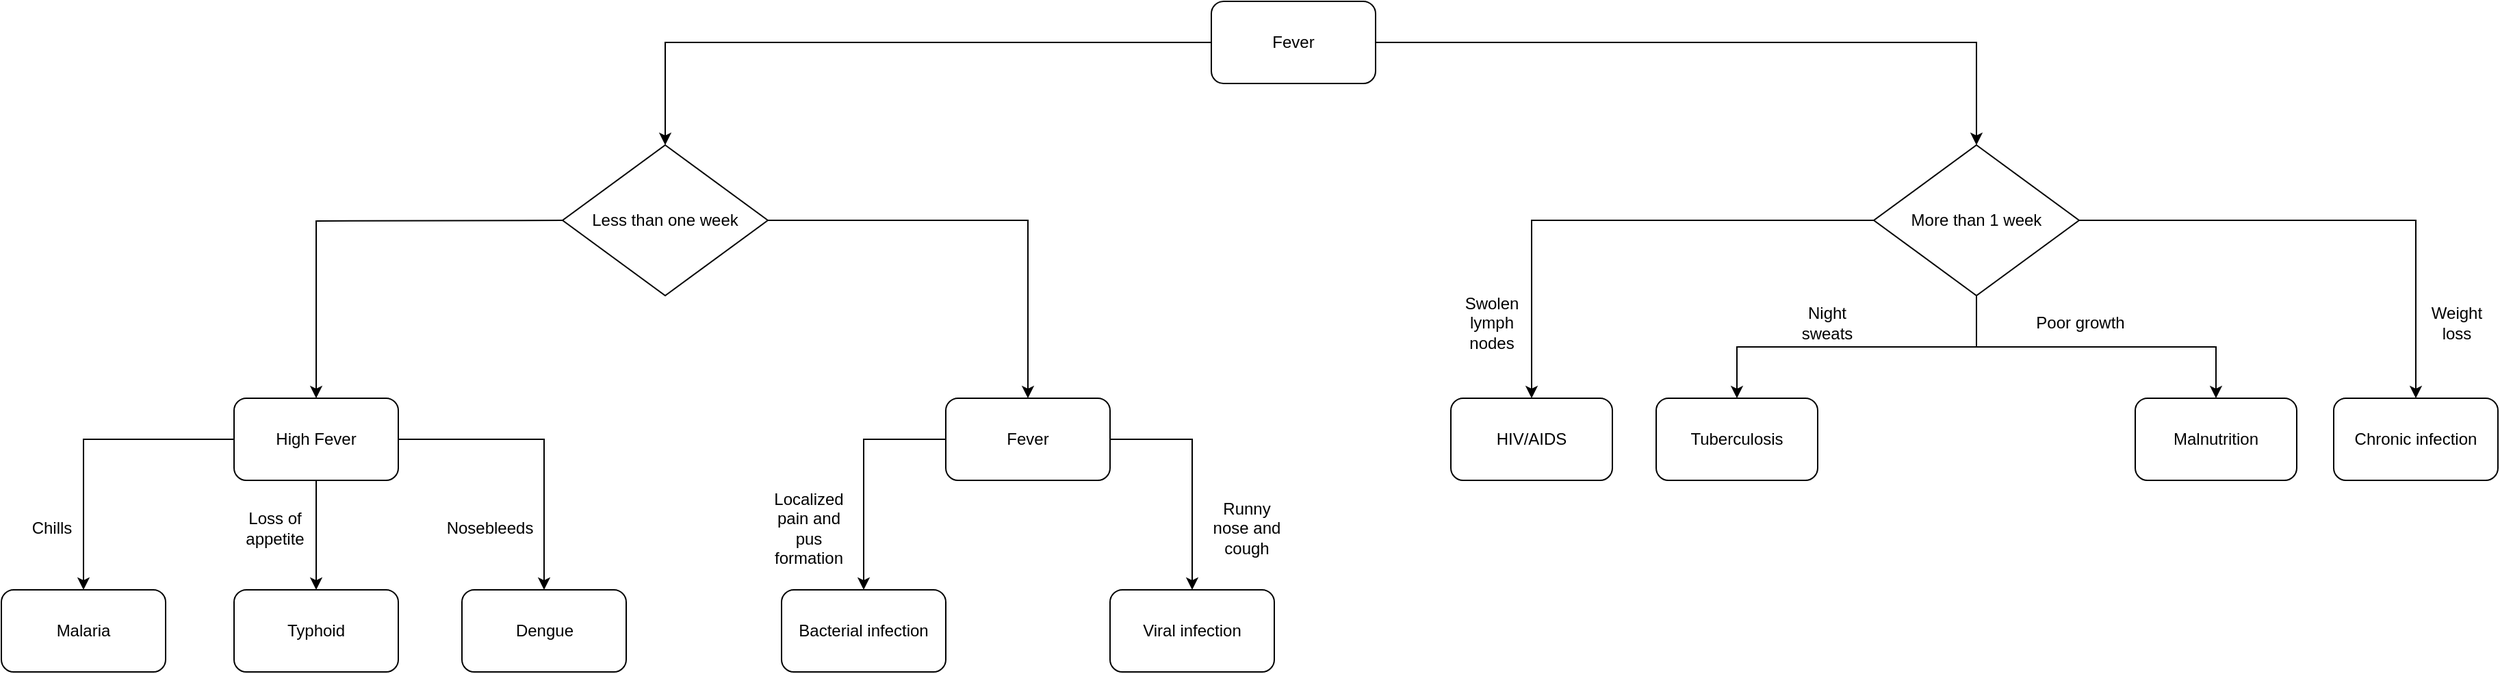 <mxfile version="24.8.6">
  <diagram id="C5RBs43oDa-KdzZeNtuy" name="Fever">
    <mxGraphModel dx="2140" dy="514" grid="1" gridSize="10" guides="1" tooltips="1" connect="1" arrows="1" fold="1" page="1" pageScale="1" pageWidth="1169" pageHeight="827" math="0" shadow="0">
      <root>
        <mxCell id="WIyWlLk6GJQsqaUBKTNV-0" />
        <mxCell id="WIyWlLk6GJQsqaUBKTNV-1" parent="WIyWlLk6GJQsqaUBKTNV-0" />
        <mxCell id="y3GGjWJshwR39_od9u1j-2" style="edgeStyle=orthogonalEdgeStyle;rounded=0;orthogonalLoop=1;jettySize=auto;html=1;" parent="WIyWlLk6GJQsqaUBKTNV-1" source="y3GGjWJshwR39_od9u1j-0" target="y3GGjWJshwR39_od9u1j-1" edge="1">
          <mxGeometry relative="1" as="geometry" />
        </mxCell>
        <mxCell id="y3GGjWJshwR39_od9u1j-5" style="edgeStyle=orthogonalEdgeStyle;rounded=0;orthogonalLoop=1;jettySize=auto;html=1;exitX=1;exitY=0.5;exitDx=0;exitDy=0;entryX=0.5;entryY=0;entryDx=0;entryDy=0;" parent="WIyWlLk6GJQsqaUBKTNV-1" source="y3GGjWJshwR39_od9u1j-0" target="y3GGjWJshwR39_od9u1j-3" edge="1">
          <mxGeometry relative="1" as="geometry">
            <Array as="points">
              <mxPoint x="1139" y="70" />
            </Array>
          </mxGeometry>
        </mxCell>
        <mxCell id="y3GGjWJshwR39_od9u1j-0" value="Fever" style="rounded=1;whiteSpace=wrap;html=1;" parent="WIyWlLk6GJQsqaUBKTNV-1" vertex="1">
          <mxGeometry x="580" y="40" width="120" height="60" as="geometry" />
        </mxCell>
        <mxCell id="y3GGjWJshwR39_od9u1j-9" style="edgeStyle=orthogonalEdgeStyle;rounded=0;orthogonalLoop=1;jettySize=auto;html=1;exitX=0.5;exitY=1;exitDx=0;exitDy=0;entryX=0.5;entryY=0;entryDx=0;entryDy=0;" parent="WIyWlLk6GJQsqaUBKTNV-1" target="y3GGjWJshwR39_od9u1j-6" edge="1">
          <mxGeometry relative="1" as="geometry">
            <mxPoint x="106.0" y="200" as="sourcePoint" />
            <mxPoint x="-289" y="280" as="targetPoint" />
          </mxGeometry>
        </mxCell>
        <mxCell id="y3GGjWJshwR39_od9u1j-11" style="edgeStyle=orthogonalEdgeStyle;rounded=0;orthogonalLoop=1;jettySize=auto;html=1;exitX=1;exitY=0.5;exitDx=0;exitDy=0;entryX=0.5;entryY=0;entryDx=0;entryDy=0;" parent="WIyWlLk6GJQsqaUBKTNV-1" source="y3GGjWJshwR39_od9u1j-1" target="y3GGjWJshwR39_od9u1j-7" edge="1">
          <mxGeometry relative="1" as="geometry" />
        </mxCell>
        <mxCell id="y3GGjWJshwR39_od9u1j-1" value="Less than one week" style="rhombus;whiteSpace=wrap;html=1;" parent="WIyWlLk6GJQsqaUBKTNV-1" vertex="1">
          <mxGeometry x="106" y="145" width="150" height="110" as="geometry" />
        </mxCell>
        <mxCell id="y3GGjWJshwR39_od9u1j-28" style="edgeStyle=orthogonalEdgeStyle;rounded=0;orthogonalLoop=1;jettySize=auto;html=1;exitX=0;exitY=0.5;exitDx=0;exitDy=0;entryX=0.5;entryY=0;entryDx=0;entryDy=0;" parent="WIyWlLk6GJQsqaUBKTNV-1" source="y3GGjWJshwR39_od9u1j-3" target="y3GGjWJshwR39_od9u1j-27" edge="1">
          <mxGeometry relative="1" as="geometry" />
        </mxCell>
        <mxCell id="y3GGjWJshwR39_od9u1j-31" style="edgeStyle=orthogonalEdgeStyle;rounded=0;orthogonalLoop=1;jettySize=auto;html=1;exitX=0.5;exitY=1;exitDx=0;exitDy=0;" parent="WIyWlLk6GJQsqaUBKTNV-1" source="y3GGjWJshwR39_od9u1j-3" target="y3GGjWJshwR39_od9u1j-30" edge="1">
          <mxGeometry relative="1" as="geometry" />
        </mxCell>
        <mxCell id="y3GGjWJshwR39_od9u1j-35" style="edgeStyle=orthogonalEdgeStyle;rounded=0;orthogonalLoop=1;jettySize=auto;html=1;exitX=0.5;exitY=1;exitDx=0;exitDy=0;entryX=0.5;entryY=0;entryDx=0;entryDy=0;" parent="WIyWlLk6GJQsqaUBKTNV-1" source="y3GGjWJshwR39_od9u1j-3" target="y3GGjWJshwR39_od9u1j-34" edge="1">
          <mxGeometry relative="1" as="geometry" />
        </mxCell>
        <mxCell id="y3GGjWJshwR39_od9u1j-38" style="edgeStyle=orthogonalEdgeStyle;rounded=0;orthogonalLoop=1;jettySize=auto;html=1;exitX=1;exitY=0.5;exitDx=0;exitDy=0;entryX=0.5;entryY=0;entryDx=0;entryDy=0;" parent="WIyWlLk6GJQsqaUBKTNV-1" source="y3GGjWJshwR39_od9u1j-3" target="y3GGjWJshwR39_od9u1j-37" edge="1">
          <mxGeometry relative="1" as="geometry" />
        </mxCell>
        <mxCell id="y3GGjWJshwR39_od9u1j-3" value="More than 1 week" style="rhombus;whiteSpace=wrap;html=1;" parent="WIyWlLk6GJQsqaUBKTNV-1" vertex="1">
          <mxGeometry x="1064" y="145" width="150" height="110" as="geometry" />
        </mxCell>
        <mxCell id="y3GGjWJshwR39_od9u1j-15" style="edgeStyle=orthogonalEdgeStyle;rounded=0;orthogonalLoop=1;jettySize=auto;html=1;exitX=0;exitY=0.5;exitDx=0;exitDy=0;entryX=0.5;entryY=0;entryDx=0;entryDy=0;" parent="WIyWlLk6GJQsqaUBKTNV-1" source="y3GGjWJshwR39_od9u1j-6" target="y3GGjWJshwR39_od9u1j-12" edge="1">
          <mxGeometry relative="1" as="geometry" />
        </mxCell>
        <mxCell id="y3GGjWJshwR39_od9u1j-16" style="edgeStyle=orthogonalEdgeStyle;rounded=0;orthogonalLoop=1;jettySize=auto;html=1;exitX=0.5;exitY=1;exitDx=0;exitDy=0;entryX=0.5;entryY=0;entryDx=0;entryDy=0;" parent="WIyWlLk6GJQsqaUBKTNV-1" source="y3GGjWJshwR39_od9u1j-6" target="y3GGjWJshwR39_od9u1j-13" edge="1">
          <mxGeometry relative="1" as="geometry" />
        </mxCell>
        <mxCell id="y3GGjWJshwR39_od9u1j-17" style="edgeStyle=orthogonalEdgeStyle;rounded=0;orthogonalLoop=1;jettySize=auto;html=1;exitX=1;exitY=0.5;exitDx=0;exitDy=0;entryX=0.5;entryY=0;entryDx=0;entryDy=0;" parent="WIyWlLk6GJQsqaUBKTNV-1" source="y3GGjWJshwR39_od9u1j-6" target="y3GGjWJshwR39_od9u1j-14" edge="1">
          <mxGeometry relative="1" as="geometry" />
        </mxCell>
        <mxCell id="y3GGjWJshwR39_od9u1j-6" value="High Fever" style="rounded=1;whiteSpace=wrap;html=1;" parent="WIyWlLk6GJQsqaUBKTNV-1" vertex="1">
          <mxGeometry x="-134" y="330" width="120" height="60" as="geometry" />
        </mxCell>
        <mxCell id="y3GGjWJshwR39_od9u1j-23" style="edgeStyle=orthogonalEdgeStyle;rounded=0;orthogonalLoop=1;jettySize=auto;html=1;exitX=1;exitY=0.5;exitDx=0;exitDy=0;entryX=0.5;entryY=0;entryDx=0;entryDy=0;" parent="WIyWlLk6GJQsqaUBKTNV-1" source="y3GGjWJshwR39_od9u1j-7" target="y3GGjWJshwR39_od9u1j-22" edge="1">
          <mxGeometry relative="1" as="geometry" />
        </mxCell>
        <mxCell id="y3GGjWJshwR39_od9u1j-24" style="edgeStyle=orthogonalEdgeStyle;rounded=0;orthogonalLoop=1;jettySize=auto;html=1;exitX=0;exitY=0.5;exitDx=0;exitDy=0;entryX=0.5;entryY=0;entryDx=0;entryDy=0;" parent="WIyWlLk6GJQsqaUBKTNV-1" source="y3GGjWJshwR39_od9u1j-7" target="y3GGjWJshwR39_od9u1j-21" edge="1">
          <mxGeometry relative="1" as="geometry" />
        </mxCell>
        <mxCell id="y3GGjWJshwR39_od9u1j-7" value="Fever" style="rounded=1;whiteSpace=wrap;html=1;" parent="WIyWlLk6GJQsqaUBKTNV-1" vertex="1">
          <mxGeometry x="386" y="330" width="120" height="60" as="geometry" />
        </mxCell>
        <mxCell id="y3GGjWJshwR39_od9u1j-12" value="Malaria" style="rounded=1;whiteSpace=wrap;html=1;" parent="WIyWlLk6GJQsqaUBKTNV-1" vertex="1">
          <mxGeometry x="-304" y="470" width="120" height="60" as="geometry" />
        </mxCell>
        <mxCell id="y3GGjWJshwR39_od9u1j-13" value="Typhoid" style="rounded=1;whiteSpace=wrap;html=1;" parent="WIyWlLk6GJQsqaUBKTNV-1" vertex="1">
          <mxGeometry x="-134" y="470" width="120" height="60" as="geometry" />
        </mxCell>
        <mxCell id="y3GGjWJshwR39_od9u1j-14" value="Dengue" style="rounded=1;whiteSpace=wrap;html=1;" parent="WIyWlLk6GJQsqaUBKTNV-1" vertex="1">
          <mxGeometry x="32.5" y="470" width="120" height="60" as="geometry" />
        </mxCell>
        <mxCell id="y3GGjWJshwR39_od9u1j-18" value="Chills" style="text;html=1;align=center;verticalAlign=middle;whiteSpace=wrap;rounded=0;" parent="WIyWlLk6GJQsqaUBKTNV-1" vertex="1">
          <mxGeometry x="-297" y="410" width="60" height="30" as="geometry" />
        </mxCell>
        <mxCell id="y3GGjWJshwR39_od9u1j-19" value="Loss of appetite" style="text;html=1;align=center;verticalAlign=middle;whiteSpace=wrap;rounded=0;" parent="WIyWlLk6GJQsqaUBKTNV-1" vertex="1">
          <mxGeometry x="-134" y="410" width="60" height="30" as="geometry" />
        </mxCell>
        <mxCell id="y3GGjWJshwR39_od9u1j-20" value="Nosebleeds" style="text;html=1;align=center;verticalAlign=middle;whiteSpace=wrap;rounded=0;" parent="WIyWlLk6GJQsqaUBKTNV-1" vertex="1">
          <mxGeometry x="23" y="410" width="60" height="30" as="geometry" />
        </mxCell>
        <mxCell id="y3GGjWJshwR39_od9u1j-21" value="Bacterial infection" style="rounded=1;whiteSpace=wrap;html=1;" parent="WIyWlLk6GJQsqaUBKTNV-1" vertex="1">
          <mxGeometry x="266" y="470" width="120" height="60" as="geometry" />
        </mxCell>
        <mxCell id="y3GGjWJshwR39_od9u1j-22" value="Viral infection" style="rounded=1;whiteSpace=wrap;html=1;" parent="WIyWlLk6GJQsqaUBKTNV-1" vertex="1">
          <mxGeometry x="506" y="470" width="120" height="60" as="geometry" />
        </mxCell>
        <mxCell id="y3GGjWJshwR39_od9u1j-25" value="Localized pain and pus formation" style="text;html=1;align=center;verticalAlign=middle;whiteSpace=wrap;rounded=0;" parent="WIyWlLk6GJQsqaUBKTNV-1" vertex="1">
          <mxGeometry x="256" y="410" width="60" height="30" as="geometry" />
        </mxCell>
        <mxCell id="y3GGjWJshwR39_od9u1j-26" value="Runny nose and cough" style="text;html=1;align=center;verticalAlign=middle;whiteSpace=wrap;rounded=0;" parent="WIyWlLk6GJQsqaUBKTNV-1" vertex="1">
          <mxGeometry x="576" y="410" width="60" height="30" as="geometry" />
        </mxCell>
        <mxCell id="y3GGjWJshwR39_od9u1j-27" value="HIV/AIDS" style="rounded=1;whiteSpace=wrap;html=1;" parent="WIyWlLk6GJQsqaUBKTNV-1" vertex="1">
          <mxGeometry x="755" y="330" width="118" height="60" as="geometry" />
        </mxCell>
        <mxCell id="y3GGjWJshwR39_od9u1j-29" value="Swolen lymph nodes" style="text;html=1;align=center;verticalAlign=middle;whiteSpace=wrap;rounded=0;" parent="WIyWlLk6GJQsqaUBKTNV-1" vertex="1">
          <mxGeometry x="755" y="260" width="60" height="30" as="geometry" />
        </mxCell>
        <mxCell id="y3GGjWJshwR39_od9u1j-30" value="Tuberculosis" style="rounded=1;whiteSpace=wrap;html=1;" parent="WIyWlLk6GJQsqaUBKTNV-1" vertex="1">
          <mxGeometry x="905" y="330" width="118" height="60" as="geometry" />
        </mxCell>
        <mxCell id="y3GGjWJshwR39_od9u1j-32" value="Night sweats" style="text;html=1;align=center;verticalAlign=middle;whiteSpace=wrap;rounded=0;" parent="WIyWlLk6GJQsqaUBKTNV-1" vertex="1">
          <mxGeometry x="1000" y="260" width="60" height="30" as="geometry" />
        </mxCell>
        <mxCell id="y3GGjWJshwR39_od9u1j-34" value="Malnutrition" style="rounded=1;whiteSpace=wrap;html=1;" parent="WIyWlLk6GJQsqaUBKTNV-1" vertex="1">
          <mxGeometry x="1255" y="330" width="118" height="60" as="geometry" />
        </mxCell>
        <mxCell id="y3GGjWJshwR39_od9u1j-36" value="Poor growth" style="text;html=1;align=center;verticalAlign=middle;whiteSpace=wrap;rounded=0;" parent="WIyWlLk6GJQsqaUBKTNV-1" vertex="1">
          <mxGeometry x="1160" y="260" width="110" height="30" as="geometry" />
        </mxCell>
        <mxCell id="y3GGjWJshwR39_od9u1j-37" value="Chronic infection" style="rounded=1;whiteSpace=wrap;html=1;" parent="WIyWlLk6GJQsqaUBKTNV-1" vertex="1">
          <mxGeometry x="1400" y="330" width="120" height="60" as="geometry" />
        </mxCell>
        <mxCell id="y3GGjWJshwR39_od9u1j-39" value="Weight loss" style="text;html=1;align=center;verticalAlign=middle;whiteSpace=wrap;rounded=0;" parent="WIyWlLk6GJQsqaUBKTNV-1" vertex="1">
          <mxGeometry x="1460" y="260" width="60" height="30" as="geometry" />
        </mxCell>
      </root>
    </mxGraphModel>
  </diagram>
</mxfile>
